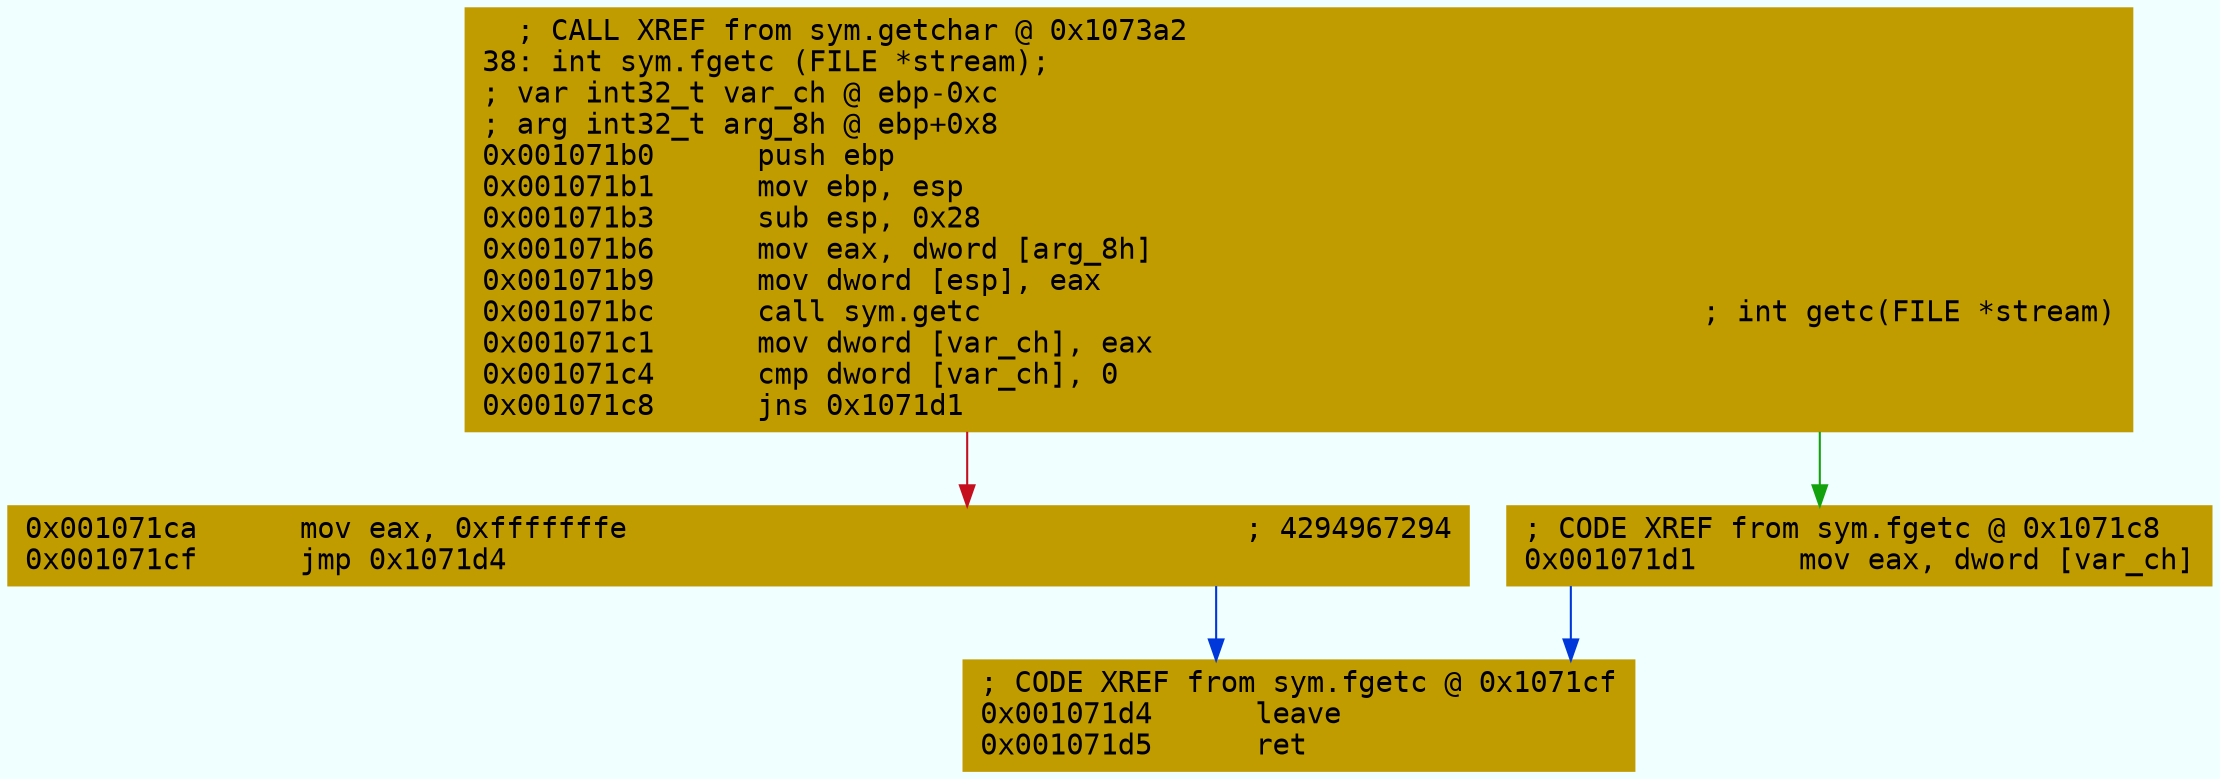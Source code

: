 digraph code {
	graph [bgcolor=azure fontsize=8 fontname="Courier" splines="ortho"];
	node [fillcolor=gray style=filled shape=box];
	edge [arrowhead="normal"];
	"0x001071b0" [URL="sym.fgetc/0x001071b0", fillcolor="#c19c00",color="#c19c00", fontname="Courier",label="  ; CALL XREF from sym.getchar @ 0x1073a2\l38: int sym.fgetc (FILE *stream);\l; var int32_t var_ch @ ebp-0xc\l; arg int32_t arg_8h @ ebp+0x8\l0x001071b0      push ebp\l0x001071b1      mov ebp, esp\l0x001071b3      sub esp, 0x28\l0x001071b6      mov eax, dword [arg_8h]\l0x001071b9      mov dword [esp], eax\l0x001071bc      call sym.getc                                          ; int getc(FILE *stream)\l0x001071c1      mov dword [var_ch], eax\l0x001071c4      cmp dword [var_ch], 0\l0x001071c8      jns 0x1071d1\l"]
	"0x001071ca" [URL="sym.fgetc/0x001071ca", fillcolor="#c19c00",color="#c19c00", fontname="Courier",label="0x001071ca      mov eax, 0xfffffffe                                    ; 4294967294\l0x001071cf      jmp 0x1071d4\l"]
	"0x001071d1" [URL="sym.fgetc/0x001071d1", fillcolor="#c19c00",color="#c19c00", fontname="Courier",label="; CODE XREF from sym.fgetc @ 0x1071c8\l0x001071d1      mov eax, dword [var_ch]\l"]
	"0x001071d4" [URL="sym.fgetc/0x001071d4", fillcolor="#c19c00",color="#c19c00", fontname="Courier",label="; CODE XREF from sym.fgetc @ 0x1071cf\l0x001071d4      leave\l0x001071d5      ret\l"]
        "0x001071b0" -> "0x001071d1" [color="#13a10e"];
        "0x001071b0" -> "0x001071ca" [color="#c50f1f"];
        "0x001071ca" -> "0x001071d4" [color="#0037da"];
        "0x001071d1" -> "0x001071d4" [color="#0037da"];
}

